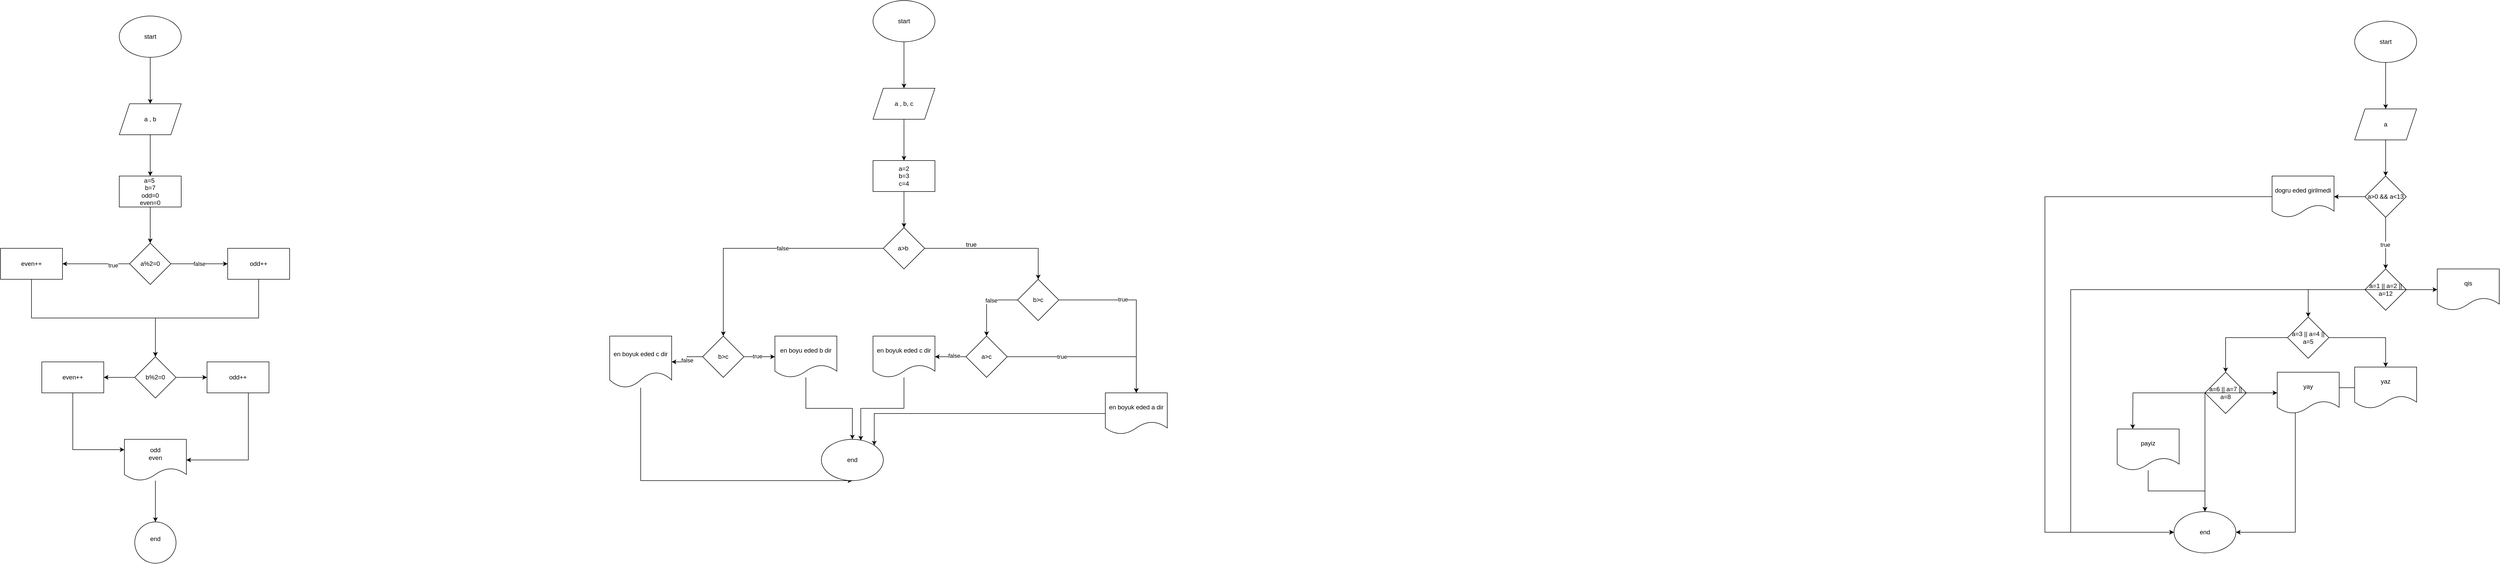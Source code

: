<mxfile version="23.1.7" type="device">
  <diagram name="Page-1" id="R1Atnk_r2-Ln2p8E71gE">
    <mxGraphModel dx="5250" dy="2785" grid="1" gridSize="10" guides="1" tooltips="1" connect="1" arrows="1" fold="1" page="1" pageScale="1" pageWidth="850" pageHeight="1100" math="0" shadow="0">
      <root>
        <mxCell id="0" />
        <mxCell id="1" parent="0" />
        <mxCell id="EMAUKSYPtWkT2MiPDbD5-3" value="" style="edgeStyle=orthogonalEdgeStyle;rounded=0;orthogonalLoop=1;jettySize=auto;html=1;" edge="1" parent="1" source="EMAUKSYPtWkT2MiPDbD5-1" target="EMAUKSYPtWkT2MiPDbD5-2">
          <mxGeometry relative="1" as="geometry" />
        </mxCell>
        <mxCell id="EMAUKSYPtWkT2MiPDbD5-1" value="start" style="ellipse;whiteSpace=wrap;html=1;" vertex="1" parent="1">
          <mxGeometry x="370" y="60" width="120" height="80" as="geometry" />
        </mxCell>
        <mxCell id="EMAUKSYPtWkT2MiPDbD5-5" value="" style="edgeStyle=orthogonalEdgeStyle;rounded=0;orthogonalLoop=1;jettySize=auto;html=1;" edge="1" parent="1" source="EMAUKSYPtWkT2MiPDbD5-2" target="EMAUKSYPtWkT2MiPDbD5-4">
          <mxGeometry relative="1" as="geometry" />
        </mxCell>
        <mxCell id="EMAUKSYPtWkT2MiPDbD5-2" value="a , b" style="shape=parallelogram;perimeter=parallelogramPerimeter;whiteSpace=wrap;html=1;fixedSize=1;" vertex="1" parent="1">
          <mxGeometry x="370" y="230" width="120" height="60" as="geometry" />
        </mxCell>
        <mxCell id="EMAUKSYPtWkT2MiPDbD5-7" value="" style="edgeStyle=orthogonalEdgeStyle;rounded=0;orthogonalLoop=1;jettySize=auto;html=1;" edge="1" parent="1" source="EMAUKSYPtWkT2MiPDbD5-4" target="EMAUKSYPtWkT2MiPDbD5-6">
          <mxGeometry relative="1" as="geometry" />
        </mxCell>
        <mxCell id="EMAUKSYPtWkT2MiPDbD5-4" value="a=5&amp;nbsp;&lt;br&gt;b=7&lt;br&gt;odd=0&lt;br&gt;even=0" style="whiteSpace=wrap;html=1;" vertex="1" parent="1">
          <mxGeometry x="370" y="370" width="120" height="60" as="geometry" />
        </mxCell>
        <mxCell id="EMAUKSYPtWkT2MiPDbD5-9" value="false" style="edgeStyle=orthogonalEdgeStyle;rounded=0;orthogonalLoop=1;jettySize=auto;html=1;" edge="1" parent="1" source="EMAUKSYPtWkT2MiPDbD5-6" target="EMAUKSYPtWkT2MiPDbD5-8">
          <mxGeometry relative="1" as="geometry" />
        </mxCell>
        <mxCell id="EMAUKSYPtWkT2MiPDbD5-12" value="" style="edgeStyle=orthogonalEdgeStyle;rounded=0;orthogonalLoop=1;jettySize=auto;html=1;" edge="1" parent="1" source="EMAUKSYPtWkT2MiPDbD5-6" target="EMAUKSYPtWkT2MiPDbD5-11">
          <mxGeometry relative="1" as="geometry" />
        </mxCell>
        <mxCell id="EMAUKSYPtWkT2MiPDbD5-13" value="true" style="edgeLabel;html=1;align=center;verticalAlign=middle;resizable=0;points=[];" vertex="1" connectable="0" parent="EMAUKSYPtWkT2MiPDbD5-12">
          <mxGeometry x="-0.507" y="3" relative="1" as="geometry">
            <mxPoint as="offset" />
          </mxGeometry>
        </mxCell>
        <mxCell id="EMAUKSYPtWkT2MiPDbD5-6" value="a%2=0" style="rhombus;whiteSpace=wrap;html=1;" vertex="1" parent="1">
          <mxGeometry x="390" y="500" width="80" height="80" as="geometry" />
        </mxCell>
        <mxCell id="EMAUKSYPtWkT2MiPDbD5-20" style="edgeStyle=orthogonalEdgeStyle;rounded=0;orthogonalLoop=1;jettySize=auto;html=1;exitX=0.5;exitY=1;exitDx=0;exitDy=0;entryX=0.5;entryY=0;entryDx=0;entryDy=0;" edge="1" parent="1" source="EMAUKSYPtWkT2MiPDbD5-8" target="EMAUKSYPtWkT2MiPDbD5-14">
          <mxGeometry relative="1" as="geometry" />
        </mxCell>
        <mxCell id="EMAUKSYPtWkT2MiPDbD5-8" value="odd++" style="whiteSpace=wrap;html=1;" vertex="1" parent="1">
          <mxGeometry x="580" y="510" width="120" height="60" as="geometry" />
        </mxCell>
        <mxCell id="EMAUKSYPtWkT2MiPDbD5-19" style="edgeStyle=orthogonalEdgeStyle;rounded=0;orthogonalLoop=1;jettySize=auto;html=1;exitX=0.5;exitY=1;exitDx=0;exitDy=0;entryX=0.5;entryY=0;entryDx=0;entryDy=0;" edge="1" parent="1" source="EMAUKSYPtWkT2MiPDbD5-11" target="EMAUKSYPtWkT2MiPDbD5-14">
          <mxGeometry relative="1" as="geometry" />
        </mxCell>
        <mxCell id="EMAUKSYPtWkT2MiPDbD5-11" value="even++" style="whiteSpace=wrap;html=1;" vertex="1" parent="1">
          <mxGeometry x="140" y="510" width="120" height="60" as="geometry" />
        </mxCell>
        <mxCell id="EMAUKSYPtWkT2MiPDbD5-22" value="" style="edgeStyle=orthogonalEdgeStyle;rounded=0;orthogonalLoop=1;jettySize=auto;html=1;" edge="1" parent="1" source="EMAUKSYPtWkT2MiPDbD5-14" target="EMAUKSYPtWkT2MiPDbD5-21">
          <mxGeometry relative="1" as="geometry" />
        </mxCell>
        <mxCell id="EMAUKSYPtWkT2MiPDbD5-24" value="" style="edgeStyle=orthogonalEdgeStyle;rounded=0;orthogonalLoop=1;jettySize=auto;html=1;" edge="1" parent="1" source="EMAUKSYPtWkT2MiPDbD5-14" target="EMAUKSYPtWkT2MiPDbD5-23">
          <mxGeometry relative="1" as="geometry" />
        </mxCell>
        <mxCell id="EMAUKSYPtWkT2MiPDbD5-14" value="b%2=0" style="rhombus;whiteSpace=wrap;html=1;" vertex="1" parent="1">
          <mxGeometry x="400" y="720" width="80" height="80" as="geometry" />
        </mxCell>
        <mxCell id="EMAUKSYPtWkT2MiPDbD5-26" value="" style="edgeStyle=orthogonalEdgeStyle;rounded=0;orthogonalLoop=1;jettySize=auto;html=1;" edge="1" parent="1" source="EMAUKSYPtWkT2MiPDbD5-21" target="EMAUKSYPtWkT2MiPDbD5-25">
          <mxGeometry relative="1" as="geometry">
            <Array as="points">
              <mxPoint x="280" y="900" />
            </Array>
          </mxGeometry>
        </mxCell>
        <mxCell id="EMAUKSYPtWkT2MiPDbD5-21" value="even++" style="whiteSpace=wrap;html=1;" vertex="1" parent="1">
          <mxGeometry x="220" y="730" width="120" height="60" as="geometry" />
        </mxCell>
        <mxCell id="EMAUKSYPtWkT2MiPDbD5-27" style="edgeStyle=orthogonalEdgeStyle;rounded=0;orthogonalLoop=1;jettySize=auto;html=1;entryX=1;entryY=0.5;entryDx=0;entryDy=0;" edge="1" parent="1" source="EMAUKSYPtWkT2MiPDbD5-23" target="EMAUKSYPtWkT2MiPDbD5-25">
          <mxGeometry relative="1" as="geometry">
            <Array as="points">
              <mxPoint x="620" y="920" />
            </Array>
          </mxGeometry>
        </mxCell>
        <mxCell id="EMAUKSYPtWkT2MiPDbD5-23" value="odd++" style="whiteSpace=wrap;html=1;" vertex="1" parent="1">
          <mxGeometry x="540" y="730" width="120" height="60" as="geometry" />
        </mxCell>
        <mxCell id="EMAUKSYPtWkT2MiPDbD5-29" value="" style="edgeStyle=orthogonalEdgeStyle;rounded=0;orthogonalLoop=1;jettySize=auto;html=1;" edge="1" parent="1" source="EMAUKSYPtWkT2MiPDbD5-25" target="EMAUKSYPtWkT2MiPDbD5-28">
          <mxGeometry relative="1" as="geometry" />
        </mxCell>
        <mxCell id="EMAUKSYPtWkT2MiPDbD5-25" value="odd&lt;br&gt;even" style="shape=document;whiteSpace=wrap;html=1;boundedLbl=1;" vertex="1" parent="1">
          <mxGeometry x="380" y="880" width="120" height="80" as="geometry" />
        </mxCell>
        <mxCell id="EMAUKSYPtWkT2MiPDbD5-28" value="end&lt;div&gt;&lt;br/&gt;&lt;/div&gt;" style="ellipse;whiteSpace=wrap;html=1;" vertex="1" parent="1">
          <mxGeometry x="400" y="1040" width="80" height="80" as="geometry" />
        </mxCell>
        <mxCell id="EMAUKSYPtWkT2MiPDbD5-30" value="" style="edgeStyle=orthogonalEdgeStyle;rounded=0;orthogonalLoop=1;jettySize=auto;html=1;" edge="1" source="EMAUKSYPtWkT2MiPDbD5-31" target="EMAUKSYPtWkT2MiPDbD5-32" parent="1">
          <mxGeometry relative="1" as="geometry" />
        </mxCell>
        <mxCell id="EMAUKSYPtWkT2MiPDbD5-31" value="start" style="ellipse;whiteSpace=wrap;html=1;" vertex="1" parent="1">
          <mxGeometry x="1830" y="30" width="120" height="80" as="geometry" />
        </mxCell>
        <mxCell id="EMAUKSYPtWkT2MiPDbD5-34" value="" style="edgeStyle=orthogonalEdgeStyle;rounded=0;orthogonalLoop=1;jettySize=auto;html=1;" edge="1" parent="1" source="EMAUKSYPtWkT2MiPDbD5-32" target="EMAUKSYPtWkT2MiPDbD5-33">
          <mxGeometry relative="1" as="geometry" />
        </mxCell>
        <mxCell id="EMAUKSYPtWkT2MiPDbD5-32" value="a , b, c" style="shape=parallelogram;perimeter=parallelogramPerimeter;whiteSpace=wrap;html=1;fixedSize=1;" vertex="1" parent="1">
          <mxGeometry x="1830" y="200" width="120" height="60" as="geometry" />
        </mxCell>
        <mxCell id="EMAUKSYPtWkT2MiPDbD5-36" value="" style="edgeStyle=orthogonalEdgeStyle;rounded=0;orthogonalLoop=1;jettySize=auto;html=1;" edge="1" parent="1" source="EMAUKSYPtWkT2MiPDbD5-33" target="EMAUKSYPtWkT2MiPDbD5-35">
          <mxGeometry relative="1" as="geometry" />
        </mxCell>
        <mxCell id="EMAUKSYPtWkT2MiPDbD5-33" value="a=2&lt;br&gt;b=3&lt;br&gt;c=4" style="whiteSpace=wrap;html=1;" vertex="1" parent="1">
          <mxGeometry x="1830" y="340" width="120" height="60" as="geometry" />
        </mxCell>
        <mxCell id="EMAUKSYPtWkT2MiPDbD5-40" value="" style="edgeStyle=orthogonalEdgeStyle;rounded=0;orthogonalLoop=1;jettySize=auto;html=1;" edge="1" parent="1" source="EMAUKSYPtWkT2MiPDbD5-35" target="EMAUKSYPtWkT2MiPDbD5-39">
          <mxGeometry relative="1" as="geometry" />
        </mxCell>
        <mxCell id="EMAUKSYPtWkT2MiPDbD5-56" value="" style="edgeStyle=orthogonalEdgeStyle;rounded=0;orthogonalLoop=1;jettySize=auto;html=1;" edge="1" parent="1" source="EMAUKSYPtWkT2MiPDbD5-35" target="EMAUKSYPtWkT2MiPDbD5-55">
          <mxGeometry relative="1" as="geometry" />
        </mxCell>
        <mxCell id="EMAUKSYPtWkT2MiPDbD5-59" value="false" style="edgeLabel;html=1;align=center;verticalAlign=middle;resizable=0;points=[];" vertex="1" connectable="0" parent="EMAUKSYPtWkT2MiPDbD5-56">
          <mxGeometry x="-0.186" relative="1" as="geometry">
            <mxPoint as="offset" />
          </mxGeometry>
        </mxCell>
        <mxCell id="EMAUKSYPtWkT2MiPDbD5-35" value="a&amp;gt;b&amp;nbsp;" style="rhombus;whiteSpace=wrap;html=1;" vertex="1" parent="1">
          <mxGeometry x="1850" y="470" width="80" height="80" as="geometry" />
        </mxCell>
        <mxCell id="EMAUKSYPtWkT2MiPDbD5-43" value="" style="edgeStyle=orthogonalEdgeStyle;rounded=0;orthogonalLoop=1;jettySize=auto;html=1;" edge="1" parent="1" source="EMAUKSYPtWkT2MiPDbD5-39" target="EMAUKSYPtWkT2MiPDbD5-45">
          <mxGeometry relative="1" as="geometry">
            <mxPoint x="2300" y="670" as="targetPoint" />
          </mxGeometry>
        </mxCell>
        <mxCell id="EMAUKSYPtWkT2MiPDbD5-44" value="true" style="edgeLabel;html=1;align=center;verticalAlign=middle;resizable=0;points=[];" vertex="1" connectable="0" parent="EMAUKSYPtWkT2MiPDbD5-43">
          <mxGeometry x="-0.253" y="1" relative="1" as="geometry">
            <mxPoint as="offset" />
          </mxGeometry>
        </mxCell>
        <mxCell id="EMAUKSYPtWkT2MiPDbD5-47" value="" style="edgeStyle=orthogonalEdgeStyle;rounded=0;orthogonalLoop=1;jettySize=auto;html=1;" edge="1" parent="1" source="EMAUKSYPtWkT2MiPDbD5-39" target="EMAUKSYPtWkT2MiPDbD5-46">
          <mxGeometry relative="1" as="geometry" />
        </mxCell>
        <mxCell id="EMAUKSYPtWkT2MiPDbD5-48" value="false" style="edgeLabel;html=1;align=center;verticalAlign=middle;resizable=0;points=[];" vertex="1" connectable="0" parent="EMAUKSYPtWkT2MiPDbD5-47">
          <mxGeometry x="-0.204" y="1" relative="1" as="geometry">
            <mxPoint as="offset" />
          </mxGeometry>
        </mxCell>
        <mxCell id="EMAUKSYPtWkT2MiPDbD5-39" value="b&amp;gt;c" style="rhombus;whiteSpace=wrap;html=1;" vertex="1" parent="1">
          <mxGeometry x="2110" y="570" width="80" height="80" as="geometry" />
        </mxCell>
        <mxCell id="EMAUKSYPtWkT2MiPDbD5-41" value="true" style="text;html=1;align=center;verticalAlign=middle;resizable=0;points=[];autosize=1;strokeColor=none;fillColor=none;" vertex="1" parent="1">
          <mxGeometry x="2000" y="488" width="40" height="30" as="geometry" />
        </mxCell>
        <mxCell id="EMAUKSYPtWkT2MiPDbD5-71" style="edgeStyle=orthogonalEdgeStyle;rounded=0;orthogonalLoop=1;jettySize=auto;html=1;entryX=1;entryY=0;entryDx=0;entryDy=0;" edge="1" parent="1" source="EMAUKSYPtWkT2MiPDbD5-45" target="EMAUKSYPtWkT2MiPDbD5-67">
          <mxGeometry relative="1" as="geometry" />
        </mxCell>
        <mxCell id="EMAUKSYPtWkT2MiPDbD5-45" value="en boyuk eded a dir" style="shape=document;whiteSpace=wrap;html=1;boundedLbl=1;" vertex="1" parent="1">
          <mxGeometry x="2280" y="790" width="120" height="80" as="geometry" />
        </mxCell>
        <mxCell id="EMAUKSYPtWkT2MiPDbD5-52" value="" style="edgeStyle=orthogonalEdgeStyle;rounded=0;orthogonalLoop=1;jettySize=auto;html=1;entryX=0.5;entryY=0;entryDx=0;entryDy=0;" edge="1" parent="1" source="EMAUKSYPtWkT2MiPDbD5-46" target="EMAUKSYPtWkT2MiPDbD5-45">
          <mxGeometry relative="1" as="geometry">
            <mxPoint x="2185" y="810" as="targetPoint" />
          </mxGeometry>
        </mxCell>
        <mxCell id="EMAUKSYPtWkT2MiPDbD5-57" value="true" style="edgeLabel;html=1;align=center;verticalAlign=middle;resizable=0;points=[];" vertex="1" connectable="0" parent="EMAUKSYPtWkT2MiPDbD5-52">
          <mxGeometry x="-0.336" relative="1" as="geometry">
            <mxPoint as="offset" />
          </mxGeometry>
        </mxCell>
        <mxCell id="EMAUKSYPtWkT2MiPDbD5-54" value="" style="edgeStyle=orthogonalEdgeStyle;rounded=0;orthogonalLoop=1;jettySize=auto;html=1;" edge="1" parent="1" source="EMAUKSYPtWkT2MiPDbD5-46" target="EMAUKSYPtWkT2MiPDbD5-53">
          <mxGeometry relative="1" as="geometry" />
        </mxCell>
        <mxCell id="EMAUKSYPtWkT2MiPDbD5-58" value="false" style="edgeLabel;html=1;align=center;verticalAlign=middle;resizable=0;points=[];" vertex="1" connectable="0" parent="EMAUKSYPtWkT2MiPDbD5-54">
          <mxGeometry x="-0.236" y="-2" relative="1" as="geometry">
            <mxPoint as="offset" />
          </mxGeometry>
        </mxCell>
        <mxCell id="EMAUKSYPtWkT2MiPDbD5-46" value="a&amp;gt;c" style="rhombus;whiteSpace=wrap;html=1;" vertex="1" parent="1">
          <mxGeometry x="2010" y="680" width="80" height="80" as="geometry" />
        </mxCell>
        <mxCell id="EMAUKSYPtWkT2MiPDbD5-53" value="en boyuk eded c dir" style="shape=document;whiteSpace=wrap;html=1;boundedLbl=1;" vertex="1" parent="1">
          <mxGeometry x="1830" y="680" width="120" height="80" as="geometry" />
        </mxCell>
        <mxCell id="EMAUKSYPtWkT2MiPDbD5-61" value="" style="edgeStyle=orthogonalEdgeStyle;rounded=0;orthogonalLoop=1;jettySize=auto;html=1;" edge="1" parent="1" source="EMAUKSYPtWkT2MiPDbD5-55" target="EMAUKSYPtWkT2MiPDbD5-60">
          <mxGeometry relative="1" as="geometry" />
        </mxCell>
        <mxCell id="EMAUKSYPtWkT2MiPDbD5-62" value="true" style="edgeLabel;html=1;align=center;verticalAlign=middle;resizable=0;points=[];" vertex="1" connectable="0" parent="EMAUKSYPtWkT2MiPDbD5-61">
          <mxGeometry x="-0.154" y="1" relative="1" as="geometry">
            <mxPoint as="offset" />
          </mxGeometry>
        </mxCell>
        <mxCell id="EMAUKSYPtWkT2MiPDbD5-65" value="" style="edgeStyle=orthogonalEdgeStyle;rounded=0;orthogonalLoop=1;jettySize=auto;html=1;" edge="1" parent="1" source="EMAUKSYPtWkT2MiPDbD5-55" target="EMAUKSYPtWkT2MiPDbD5-64">
          <mxGeometry relative="1" as="geometry" />
        </mxCell>
        <mxCell id="EMAUKSYPtWkT2MiPDbD5-66" value="false" style="edgeLabel;html=1;align=center;verticalAlign=middle;resizable=0;points=[];" vertex="1" connectable="0" parent="EMAUKSYPtWkT2MiPDbD5-65">
          <mxGeometry x="0.051" relative="1" as="geometry">
            <mxPoint as="offset" />
          </mxGeometry>
        </mxCell>
        <mxCell id="EMAUKSYPtWkT2MiPDbD5-55" value="b&amp;gt;c" style="rhombus;whiteSpace=wrap;html=1;" vertex="1" parent="1">
          <mxGeometry x="1500" y="680" width="80" height="80" as="geometry" />
        </mxCell>
        <mxCell id="EMAUKSYPtWkT2MiPDbD5-69" style="edgeStyle=orthogonalEdgeStyle;rounded=0;orthogonalLoop=1;jettySize=auto;html=1;" edge="1" parent="1" source="EMAUKSYPtWkT2MiPDbD5-60" target="EMAUKSYPtWkT2MiPDbD5-67">
          <mxGeometry relative="1" as="geometry" />
        </mxCell>
        <mxCell id="EMAUKSYPtWkT2MiPDbD5-60" value="en boyu eded b dir" style="shape=document;whiteSpace=wrap;html=1;boundedLbl=1;" vertex="1" parent="1">
          <mxGeometry x="1640" y="680" width="120" height="80" as="geometry" />
        </mxCell>
        <mxCell id="EMAUKSYPtWkT2MiPDbD5-68" style="edgeStyle=orthogonalEdgeStyle;rounded=0;orthogonalLoop=1;jettySize=auto;html=1;" edge="1" parent="1" source="EMAUKSYPtWkT2MiPDbD5-64" target="EMAUKSYPtWkT2MiPDbD5-67">
          <mxGeometry relative="1" as="geometry">
            <Array as="points">
              <mxPoint x="1380" y="960" />
            </Array>
          </mxGeometry>
        </mxCell>
        <mxCell id="EMAUKSYPtWkT2MiPDbD5-64" value="en boyuk eded c dir" style="shape=document;whiteSpace=wrap;html=1;boundedLbl=1;" vertex="1" parent="1">
          <mxGeometry x="1320" y="680" width="120" height="100" as="geometry" />
        </mxCell>
        <mxCell id="EMAUKSYPtWkT2MiPDbD5-67" value="end" style="ellipse;whiteSpace=wrap;html=1;" vertex="1" parent="1">
          <mxGeometry x="1730" y="880" width="120" height="80" as="geometry" />
        </mxCell>
        <mxCell id="EMAUKSYPtWkT2MiPDbD5-70" style="edgeStyle=orthogonalEdgeStyle;rounded=0;orthogonalLoop=1;jettySize=auto;html=1;entryX=0.636;entryY=0.029;entryDx=0;entryDy=0;entryPerimeter=0;" edge="1" parent="1" source="EMAUKSYPtWkT2MiPDbD5-53" target="EMAUKSYPtWkT2MiPDbD5-67">
          <mxGeometry relative="1" as="geometry" />
        </mxCell>
        <mxCell id="EMAUKSYPtWkT2MiPDbD5-72" value="" style="edgeStyle=orthogonalEdgeStyle;rounded=0;orthogonalLoop=1;jettySize=auto;html=1;" edge="1" source="EMAUKSYPtWkT2MiPDbD5-73" target="EMAUKSYPtWkT2MiPDbD5-74" parent="1">
          <mxGeometry relative="1" as="geometry" />
        </mxCell>
        <mxCell id="EMAUKSYPtWkT2MiPDbD5-73" value="start" style="ellipse;whiteSpace=wrap;html=1;" vertex="1" parent="1">
          <mxGeometry x="4700" y="70" width="120" height="80" as="geometry" />
        </mxCell>
        <mxCell id="EMAUKSYPtWkT2MiPDbD5-107" value="" style="edgeStyle=orthogonalEdgeStyle;rounded=0;orthogonalLoop=1;jettySize=auto;html=1;" edge="1" parent="1" source="EMAUKSYPtWkT2MiPDbD5-74" target="EMAUKSYPtWkT2MiPDbD5-106">
          <mxGeometry relative="1" as="geometry" />
        </mxCell>
        <mxCell id="EMAUKSYPtWkT2MiPDbD5-74" value="a" style="shape=parallelogram;perimeter=parallelogramPerimeter;whiteSpace=wrap;html=1;fixedSize=1;" vertex="1" parent="1">
          <mxGeometry x="4700" y="240" width="120" height="60" as="geometry" />
        </mxCell>
        <mxCell id="EMAUKSYPtWkT2MiPDbD5-78" value="" style="edgeStyle=orthogonalEdgeStyle;rounded=0;orthogonalLoop=1;jettySize=auto;html=1;" edge="1" parent="1" source="EMAUKSYPtWkT2MiPDbD5-75" target="EMAUKSYPtWkT2MiPDbD5-77">
          <mxGeometry relative="1" as="geometry" />
        </mxCell>
        <mxCell id="EMAUKSYPtWkT2MiPDbD5-80" value="" style="edgeStyle=orthogonalEdgeStyle;rounded=0;orthogonalLoop=1;jettySize=auto;html=1;" edge="1" parent="1" source="EMAUKSYPtWkT2MiPDbD5-75" target="EMAUKSYPtWkT2MiPDbD5-79">
          <mxGeometry relative="1" as="geometry" />
        </mxCell>
        <mxCell id="EMAUKSYPtWkT2MiPDbD5-75" value="a=1 || a=2 || a=12" style="rhombus;whiteSpace=wrap;html=1;" vertex="1" parent="1">
          <mxGeometry x="4720" y="550" width="80" height="80" as="geometry" />
        </mxCell>
        <mxCell id="EMAUKSYPtWkT2MiPDbD5-105" style="edgeStyle=orthogonalEdgeStyle;rounded=0;orthogonalLoop=1;jettySize=auto;html=1;" edge="1" parent="1" source="EMAUKSYPtWkT2MiPDbD5-77" target="EMAUKSYPtWkT2MiPDbD5-100">
          <mxGeometry relative="1" as="geometry">
            <Array as="points">
              <mxPoint x="4150" y="590" />
              <mxPoint x="4150" y="1060" />
            </Array>
          </mxGeometry>
        </mxCell>
        <mxCell id="EMAUKSYPtWkT2MiPDbD5-77" value="qis" style="shape=document;whiteSpace=wrap;html=1;boundedLbl=1;" vertex="1" parent="1">
          <mxGeometry x="4860" y="550" width="120" height="80" as="geometry" />
        </mxCell>
        <mxCell id="EMAUKSYPtWkT2MiPDbD5-82" value="" style="edgeStyle=orthogonalEdgeStyle;rounded=0;orthogonalLoop=1;jettySize=auto;html=1;" edge="1" parent="1" source="EMAUKSYPtWkT2MiPDbD5-79" target="EMAUKSYPtWkT2MiPDbD5-81">
          <mxGeometry relative="1" as="geometry" />
        </mxCell>
        <mxCell id="EMAUKSYPtWkT2MiPDbD5-84" value="" style="edgeStyle=orthogonalEdgeStyle;rounded=0;orthogonalLoop=1;jettySize=auto;html=1;" edge="1" parent="1" source="EMAUKSYPtWkT2MiPDbD5-79" target="EMAUKSYPtWkT2MiPDbD5-83">
          <mxGeometry relative="1" as="geometry" />
        </mxCell>
        <mxCell id="EMAUKSYPtWkT2MiPDbD5-79" value="a=3 || a=4 || a=5" style="rhombus;whiteSpace=wrap;html=1;" vertex="1" parent="1">
          <mxGeometry x="4570" y="643" width="80" height="80" as="geometry" />
        </mxCell>
        <mxCell id="EMAUKSYPtWkT2MiPDbD5-104" style="edgeStyle=orthogonalEdgeStyle;rounded=0;orthogonalLoop=1;jettySize=auto;html=1;entryX=1;entryY=0.5;entryDx=0;entryDy=0;" edge="1" parent="1" source="EMAUKSYPtWkT2MiPDbD5-81" target="EMAUKSYPtWkT2MiPDbD5-100">
          <mxGeometry relative="1" as="geometry" />
        </mxCell>
        <mxCell id="EMAUKSYPtWkT2MiPDbD5-81" value="yaz" style="shape=document;whiteSpace=wrap;html=1;boundedLbl=1;" vertex="1" parent="1">
          <mxGeometry x="4700" y="740" width="120" height="80" as="geometry" />
        </mxCell>
        <mxCell id="EMAUKSYPtWkT2MiPDbD5-86" value="" style="edgeStyle=orthogonalEdgeStyle;rounded=0;orthogonalLoop=1;jettySize=auto;html=1;" edge="1" parent="1" source="EMAUKSYPtWkT2MiPDbD5-83" target="EMAUKSYPtWkT2MiPDbD5-85">
          <mxGeometry relative="1" as="geometry" />
        </mxCell>
        <mxCell id="EMAUKSYPtWkT2MiPDbD5-88" value="" style="edgeStyle=orthogonalEdgeStyle;rounded=0;orthogonalLoop=1;jettySize=auto;html=1;" edge="1" parent="1" source="EMAUKSYPtWkT2MiPDbD5-83">
          <mxGeometry relative="1" as="geometry">
            <mxPoint x="4270" y="860.0" as="targetPoint" />
          </mxGeometry>
        </mxCell>
        <mxCell id="EMAUKSYPtWkT2MiPDbD5-83" value="a=6 || a=7 || a=8" style="rhombus;whiteSpace=wrap;html=1;" vertex="1" parent="1">
          <mxGeometry x="4410" y="750" width="80" height="80" as="geometry" />
        </mxCell>
        <mxCell id="EMAUKSYPtWkT2MiPDbD5-103" style="edgeStyle=orthogonalEdgeStyle;rounded=0;orthogonalLoop=1;jettySize=auto;html=1;" edge="1" parent="1" source="EMAUKSYPtWkT2MiPDbD5-85" target="EMAUKSYPtWkT2MiPDbD5-100">
          <mxGeometry relative="1" as="geometry" />
        </mxCell>
        <mxCell id="EMAUKSYPtWkT2MiPDbD5-85" value="yay" style="shape=document;whiteSpace=wrap;html=1;boundedLbl=1;" vertex="1" parent="1">
          <mxGeometry x="4550" y="750" width="120" height="80" as="geometry" />
        </mxCell>
        <mxCell id="EMAUKSYPtWkT2MiPDbD5-90" value="" style="edgeStyle=orthogonalEdgeStyle;rounded=0;orthogonalLoop=1;jettySize=auto;html=1;" edge="1" parent="1" target="EMAUKSYPtWkT2MiPDbD5-89">
          <mxGeometry relative="1" as="geometry">
            <mxPoint x="4310" y="900" as="sourcePoint" />
          </mxGeometry>
        </mxCell>
        <mxCell id="EMAUKSYPtWkT2MiPDbD5-102" style="edgeStyle=orthogonalEdgeStyle;rounded=0;orthogonalLoop=1;jettySize=auto;html=1;" edge="1" parent="1" source="EMAUKSYPtWkT2MiPDbD5-89" target="EMAUKSYPtWkT2MiPDbD5-100">
          <mxGeometry relative="1" as="geometry" />
        </mxCell>
        <mxCell id="EMAUKSYPtWkT2MiPDbD5-89" value="payiz" style="shape=document;whiteSpace=wrap;html=1;boundedLbl=1;" vertex="1" parent="1">
          <mxGeometry x="4240" y="860" width="120" height="80" as="geometry" />
        </mxCell>
        <mxCell id="EMAUKSYPtWkT2MiPDbD5-100" value="end" style="ellipse;whiteSpace=wrap;html=1;" vertex="1" parent="1">
          <mxGeometry x="4350" y="1020" width="120" height="80" as="geometry" />
        </mxCell>
        <mxCell id="EMAUKSYPtWkT2MiPDbD5-108" style="edgeStyle=orthogonalEdgeStyle;rounded=0;orthogonalLoop=1;jettySize=auto;html=1;" edge="1" parent="1" source="EMAUKSYPtWkT2MiPDbD5-106" target="EMAUKSYPtWkT2MiPDbD5-75">
          <mxGeometry relative="1" as="geometry" />
        </mxCell>
        <mxCell id="EMAUKSYPtWkT2MiPDbD5-109" value="true" style="edgeLabel;html=1;align=center;verticalAlign=middle;resizable=0;points=[];" vertex="1" connectable="0" parent="EMAUKSYPtWkT2MiPDbD5-108">
          <mxGeometry x="0.048" y="-1" relative="1" as="geometry">
            <mxPoint as="offset" />
          </mxGeometry>
        </mxCell>
        <mxCell id="EMAUKSYPtWkT2MiPDbD5-112" value="" style="edgeStyle=orthogonalEdgeStyle;rounded=0;orthogonalLoop=1;jettySize=auto;html=1;" edge="1" parent="1" source="EMAUKSYPtWkT2MiPDbD5-106" target="EMAUKSYPtWkT2MiPDbD5-111">
          <mxGeometry relative="1" as="geometry" />
        </mxCell>
        <mxCell id="EMAUKSYPtWkT2MiPDbD5-106" value="a&amp;gt;0 &amp;amp;&amp;amp; a&amp;lt;13" style="rhombus;whiteSpace=wrap;html=1;" vertex="1" parent="1">
          <mxGeometry x="4720" y="370" width="80" height="80" as="geometry" />
        </mxCell>
        <mxCell id="EMAUKSYPtWkT2MiPDbD5-113" style="edgeStyle=orthogonalEdgeStyle;rounded=0;orthogonalLoop=1;jettySize=auto;html=1;" edge="1" parent="1" source="EMAUKSYPtWkT2MiPDbD5-111" target="EMAUKSYPtWkT2MiPDbD5-100">
          <mxGeometry relative="1" as="geometry">
            <Array as="points">
              <mxPoint x="4100" y="410" />
              <mxPoint x="4100" y="1060" />
            </Array>
          </mxGeometry>
        </mxCell>
        <mxCell id="EMAUKSYPtWkT2MiPDbD5-111" value="dogru eded girilmedi" style="shape=document;whiteSpace=wrap;html=1;boundedLbl=1;" vertex="1" parent="1">
          <mxGeometry x="4540" y="370" width="120" height="80" as="geometry" />
        </mxCell>
      </root>
    </mxGraphModel>
  </diagram>
</mxfile>
